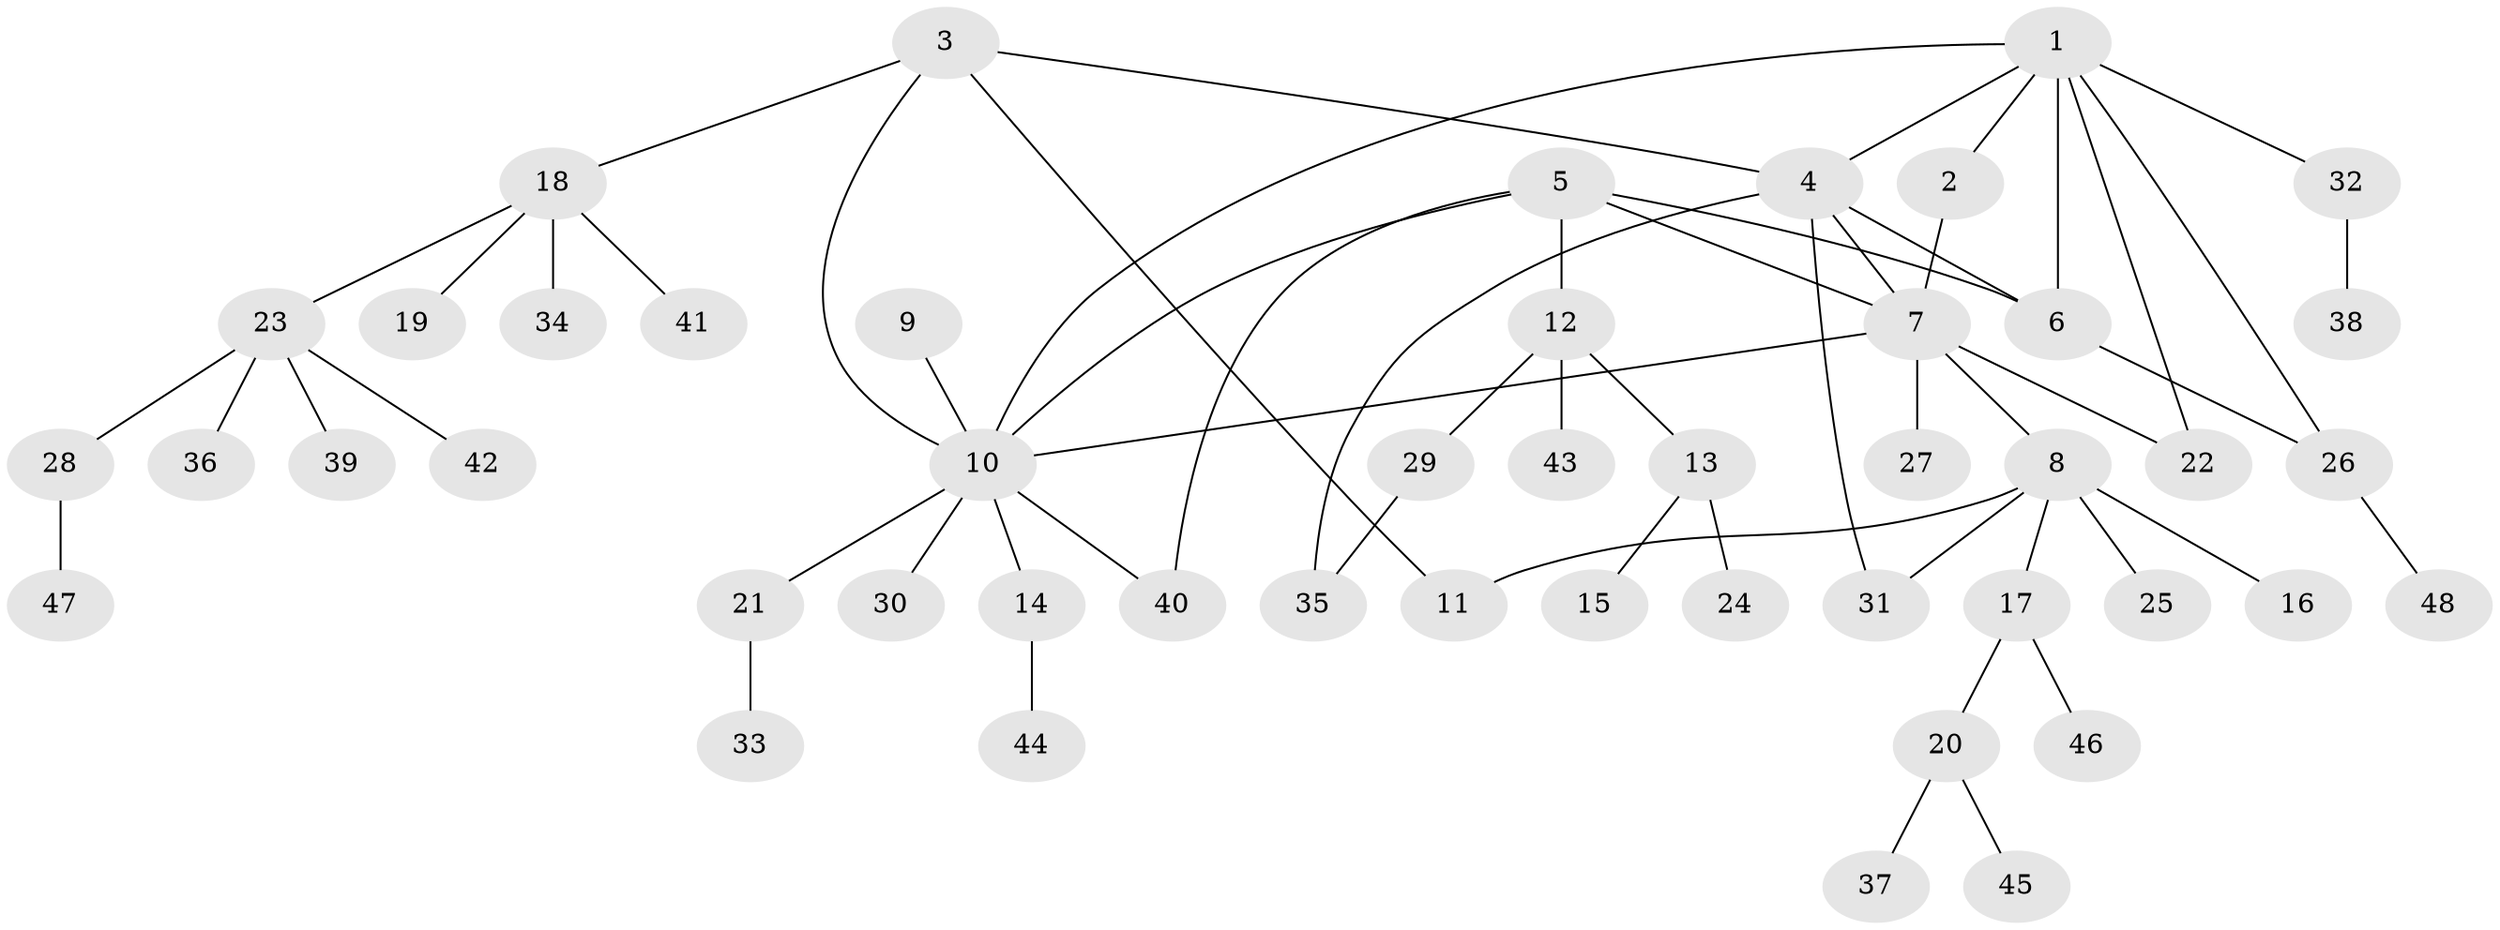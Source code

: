 // coarse degree distribution, {7: 0.058823529411764705, 2: 0.20588235294117646, 4: 0.08823529411764706, 10: 0.058823529411764705, 3: 0.058823529411764705, 1: 0.5294117647058824}
// Generated by graph-tools (version 1.1) at 2025/52/02/27/25 19:52:22]
// undirected, 48 vertices, 59 edges
graph export_dot {
graph [start="1"]
  node [color=gray90,style=filled];
  1;
  2;
  3;
  4;
  5;
  6;
  7;
  8;
  9;
  10;
  11;
  12;
  13;
  14;
  15;
  16;
  17;
  18;
  19;
  20;
  21;
  22;
  23;
  24;
  25;
  26;
  27;
  28;
  29;
  30;
  31;
  32;
  33;
  34;
  35;
  36;
  37;
  38;
  39;
  40;
  41;
  42;
  43;
  44;
  45;
  46;
  47;
  48;
  1 -- 2;
  1 -- 4;
  1 -- 6;
  1 -- 10;
  1 -- 22;
  1 -- 26;
  1 -- 32;
  2 -- 7;
  3 -- 4;
  3 -- 10;
  3 -- 11;
  3 -- 18;
  4 -- 6;
  4 -- 7;
  4 -- 31;
  4 -- 35;
  5 -- 6;
  5 -- 7;
  5 -- 10;
  5 -- 12;
  5 -- 40;
  6 -- 26;
  7 -- 8;
  7 -- 10;
  7 -- 22;
  7 -- 27;
  8 -- 11;
  8 -- 16;
  8 -- 17;
  8 -- 25;
  8 -- 31;
  9 -- 10;
  10 -- 14;
  10 -- 21;
  10 -- 30;
  10 -- 40;
  12 -- 13;
  12 -- 29;
  12 -- 43;
  13 -- 15;
  13 -- 24;
  14 -- 44;
  17 -- 20;
  17 -- 46;
  18 -- 19;
  18 -- 23;
  18 -- 34;
  18 -- 41;
  20 -- 37;
  20 -- 45;
  21 -- 33;
  23 -- 28;
  23 -- 36;
  23 -- 39;
  23 -- 42;
  26 -- 48;
  28 -- 47;
  29 -- 35;
  32 -- 38;
}
